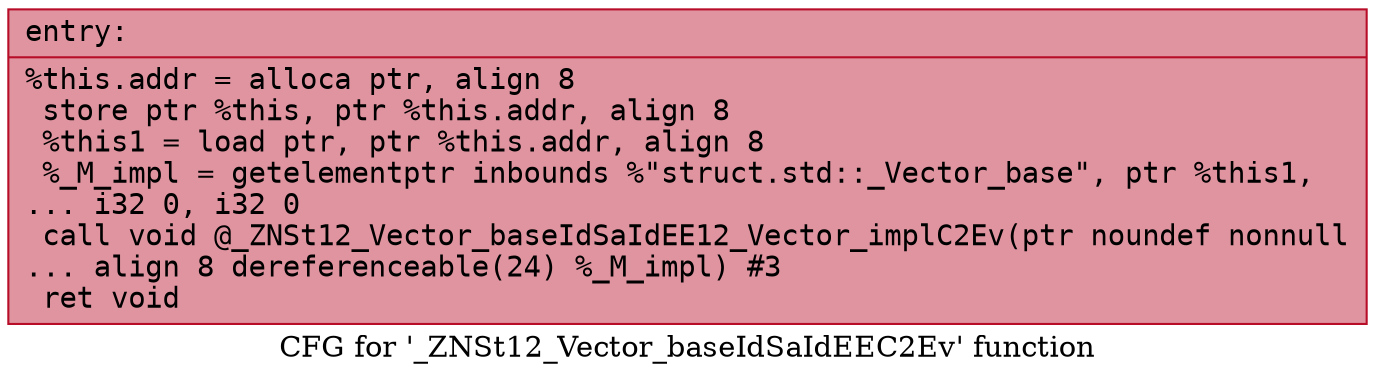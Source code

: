 digraph "CFG for '_ZNSt12_Vector_baseIdSaIdEEC2Ev' function" {
	label="CFG for '_ZNSt12_Vector_baseIdSaIdEEC2Ev' function";

	Node0x56307d69cf70 [shape=record,color="#b70d28ff", style=filled, fillcolor="#b70d2870" fontname="Courier",label="{entry:\l|  %this.addr = alloca ptr, align 8\l  store ptr %this, ptr %this.addr, align 8\l  %this1 = load ptr, ptr %this.addr, align 8\l  %_M_impl = getelementptr inbounds %\"struct.std::_Vector_base\", ptr %this1,\l... i32 0, i32 0\l  call void @_ZNSt12_Vector_baseIdSaIdEE12_Vector_implC2Ev(ptr noundef nonnull\l... align 8 dereferenceable(24) %_M_impl) #3\l  ret void\l}"];
}
